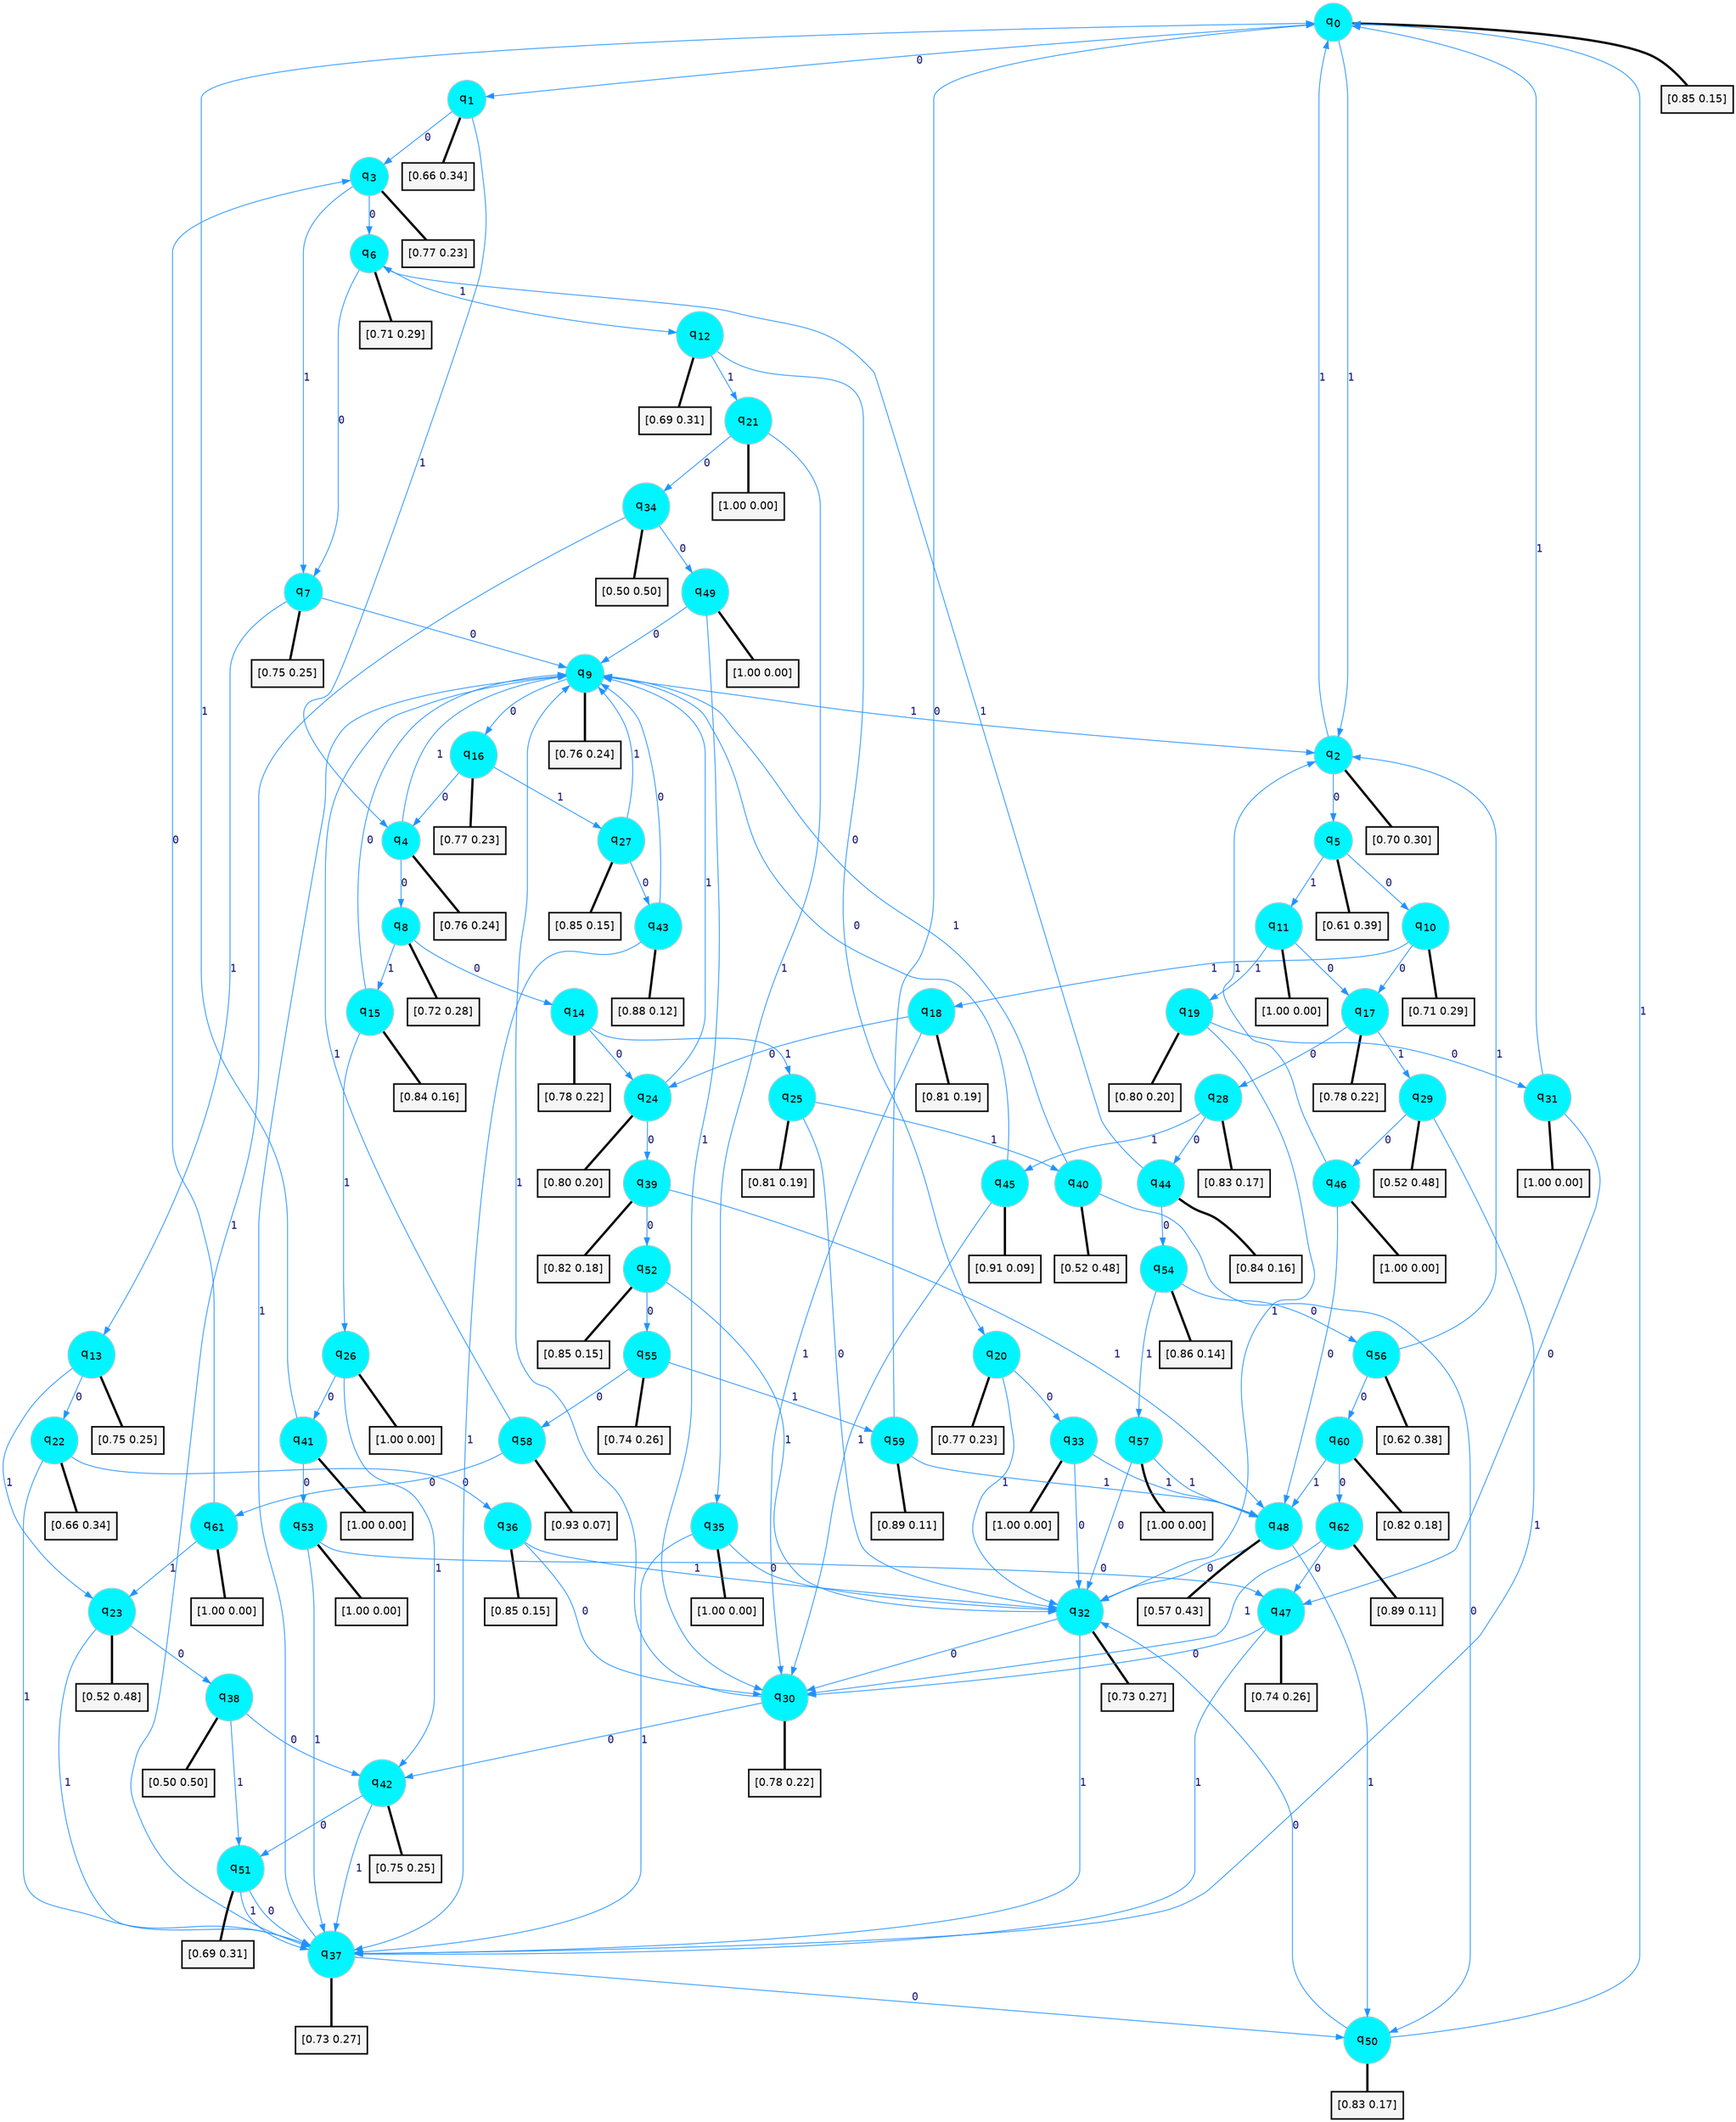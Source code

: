 digraph G {
graph [
bgcolor=transparent, dpi=300, rankdir=TD, size="40,25"];
node [
color=gray, fillcolor=turquoise1, fontcolor=black, fontname=Helvetica, fontsize=16, fontweight=bold, shape=circle, style=filled];
edge [
arrowsize=1, color=dodgerblue1, fontcolor=midnightblue, fontname=courier, fontweight=bold, penwidth=1, style=solid, weight=20];
0[label=<q<SUB>0</SUB>>];
1[label=<q<SUB>1</SUB>>];
2[label=<q<SUB>2</SUB>>];
3[label=<q<SUB>3</SUB>>];
4[label=<q<SUB>4</SUB>>];
5[label=<q<SUB>5</SUB>>];
6[label=<q<SUB>6</SUB>>];
7[label=<q<SUB>7</SUB>>];
8[label=<q<SUB>8</SUB>>];
9[label=<q<SUB>9</SUB>>];
10[label=<q<SUB>10</SUB>>];
11[label=<q<SUB>11</SUB>>];
12[label=<q<SUB>12</SUB>>];
13[label=<q<SUB>13</SUB>>];
14[label=<q<SUB>14</SUB>>];
15[label=<q<SUB>15</SUB>>];
16[label=<q<SUB>16</SUB>>];
17[label=<q<SUB>17</SUB>>];
18[label=<q<SUB>18</SUB>>];
19[label=<q<SUB>19</SUB>>];
20[label=<q<SUB>20</SUB>>];
21[label=<q<SUB>21</SUB>>];
22[label=<q<SUB>22</SUB>>];
23[label=<q<SUB>23</SUB>>];
24[label=<q<SUB>24</SUB>>];
25[label=<q<SUB>25</SUB>>];
26[label=<q<SUB>26</SUB>>];
27[label=<q<SUB>27</SUB>>];
28[label=<q<SUB>28</SUB>>];
29[label=<q<SUB>29</SUB>>];
30[label=<q<SUB>30</SUB>>];
31[label=<q<SUB>31</SUB>>];
32[label=<q<SUB>32</SUB>>];
33[label=<q<SUB>33</SUB>>];
34[label=<q<SUB>34</SUB>>];
35[label=<q<SUB>35</SUB>>];
36[label=<q<SUB>36</SUB>>];
37[label=<q<SUB>37</SUB>>];
38[label=<q<SUB>38</SUB>>];
39[label=<q<SUB>39</SUB>>];
40[label=<q<SUB>40</SUB>>];
41[label=<q<SUB>41</SUB>>];
42[label=<q<SUB>42</SUB>>];
43[label=<q<SUB>43</SUB>>];
44[label=<q<SUB>44</SUB>>];
45[label=<q<SUB>45</SUB>>];
46[label=<q<SUB>46</SUB>>];
47[label=<q<SUB>47</SUB>>];
48[label=<q<SUB>48</SUB>>];
49[label=<q<SUB>49</SUB>>];
50[label=<q<SUB>50</SUB>>];
51[label=<q<SUB>51</SUB>>];
52[label=<q<SUB>52</SUB>>];
53[label=<q<SUB>53</SUB>>];
54[label=<q<SUB>54</SUB>>];
55[label=<q<SUB>55</SUB>>];
56[label=<q<SUB>56</SUB>>];
57[label=<q<SUB>57</SUB>>];
58[label=<q<SUB>58</SUB>>];
59[label=<q<SUB>59</SUB>>];
60[label=<q<SUB>60</SUB>>];
61[label=<q<SUB>61</SUB>>];
62[label=<q<SUB>62</SUB>>];
63[label="[0.85 0.15]", shape=box,fontcolor=black, fontname=Helvetica, fontsize=14, penwidth=2, fillcolor=whitesmoke,color=black];
64[label="[0.66 0.34]", shape=box,fontcolor=black, fontname=Helvetica, fontsize=14, penwidth=2, fillcolor=whitesmoke,color=black];
65[label="[0.70 0.30]", shape=box,fontcolor=black, fontname=Helvetica, fontsize=14, penwidth=2, fillcolor=whitesmoke,color=black];
66[label="[0.77 0.23]", shape=box,fontcolor=black, fontname=Helvetica, fontsize=14, penwidth=2, fillcolor=whitesmoke,color=black];
67[label="[0.76 0.24]", shape=box,fontcolor=black, fontname=Helvetica, fontsize=14, penwidth=2, fillcolor=whitesmoke,color=black];
68[label="[0.61 0.39]", shape=box,fontcolor=black, fontname=Helvetica, fontsize=14, penwidth=2, fillcolor=whitesmoke,color=black];
69[label="[0.71 0.29]", shape=box,fontcolor=black, fontname=Helvetica, fontsize=14, penwidth=2, fillcolor=whitesmoke,color=black];
70[label="[0.75 0.25]", shape=box,fontcolor=black, fontname=Helvetica, fontsize=14, penwidth=2, fillcolor=whitesmoke,color=black];
71[label="[0.72 0.28]", shape=box,fontcolor=black, fontname=Helvetica, fontsize=14, penwidth=2, fillcolor=whitesmoke,color=black];
72[label="[0.76 0.24]", shape=box,fontcolor=black, fontname=Helvetica, fontsize=14, penwidth=2, fillcolor=whitesmoke,color=black];
73[label="[0.71 0.29]", shape=box,fontcolor=black, fontname=Helvetica, fontsize=14, penwidth=2, fillcolor=whitesmoke,color=black];
74[label="[1.00 0.00]", shape=box,fontcolor=black, fontname=Helvetica, fontsize=14, penwidth=2, fillcolor=whitesmoke,color=black];
75[label="[0.69 0.31]", shape=box,fontcolor=black, fontname=Helvetica, fontsize=14, penwidth=2, fillcolor=whitesmoke,color=black];
76[label="[0.75 0.25]", shape=box,fontcolor=black, fontname=Helvetica, fontsize=14, penwidth=2, fillcolor=whitesmoke,color=black];
77[label="[0.78 0.22]", shape=box,fontcolor=black, fontname=Helvetica, fontsize=14, penwidth=2, fillcolor=whitesmoke,color=black];
78[label="[0.84 0.16]", shape=box,fontcolor=black, fontname=Helvetica, fontsize=14, penwidth=2, fillcolor=whitesmoke,color=black];
79[label="[0.77 0.23]", shape=box,fontcolor=black, fontname=Helvetica, fontsize=14, penwidth=2, fillcolor=whitesmoke,color=black];
80[label="[0.78 0.22]", shape=box,fontcolor=black, fontname=Helvetica, fontsize=14, penwidth=2, fillcolor=whitesmoke,color=black];
81[label="[0.81 0.19]", shape=box,fontcolor=black, fontname=Helvetica, fontsize=14, penwidth=2, fillcolor=whitesmoke,color=black];
82[label="[0.80 0.20]", shape=box,fontcolor=black, fontname=Helvetica, fontsize=14, penwidth=2, fillcolor=whitesmoke,color=black];
83[label="[0.77 0.23]", shape=box,fontcolor=black, fontname=Helvetica, fontsize=14, penwidth=2, fillcolor=whitesmoke,color=black];
84[label="[1.00 0.00]", shape=box,fontcolor=black, fontname=Helvetica, fontsize=14, penwidth=2, fillcolor=whitesmoke,color=black];
85[label="[0.66 0.34]", shape=box,fontcolor=black, fontname=Helvetica, fontsize=14, penwidth=2, fillcolor=whitesmoke,color=black];
86[label="[0.52 0.48]", shape=box,fontcolor=black, fontname=Helvetica, fontsize=14, penwidth=2, fillcolor=whitesmoke,color=black];
87[label="[0.80 0.20]", shape=box,fontcolor=black, fontname=Helvetica, fontsize=14, penwidth=2, fillcolor=whitesmoke,color=black];
88[label="[0.81 0.19]", shape=box,fontcolor=black, fontname=Helvetica, fontsize=14, penwidth=2, fillcolor=whitesmoke,color=black];
89[label="[1.00 0.00]", shape=box,fontcolor=black, fontname=Helvetica, fontsize=14, penwidth=2, fillcolor=whitesmoke,color=black];
90[label="[0.85 0.15]", shape=box,fontcolor=black, fontname=Helvetica, fontsize=14, penwidth=2, fillcolor=whitesmoke,color=black];
91[label="[0.83 0.17]", shape=box,fontcolor=black, fontname=Helvetica, fontsize=14, penwidth=2, fillcolor=whitesmoke,color=black];
92[label="[0.52 0.48]", shape=box,fontcolor=black, fontname=Helvetica, fontsize=14, penwidth=2, fillcolor=whitesmoke,color=black];
93[label="[0.78 0.22]", shape=box,fontcolor=black, fontname=Helvetica, fontsize=14, penwidth=2, fillcolor=whitesmoke,color=black];
94[label="[1.00 0.00]", shape=box,fontcolor=black, fontname=Helvetica, fontsize=14, penwidth=2, fillcolor=whitesmoke,color=black];
95[label="[0.73 0.27]", shape=box,fontcolor=black, fontname=Helvetica, fontsize=14, penwidth=2, fillcolor=whitesmoke,color=black];
96[label="[1.00 0.00]", shape=box,fontcolor=black, fontname=Helvetica, fontsize=14, penwidth=2, fillcolor=whitesmoke,color=black];
97[label="[0.50 0.50]", shape=box,fontcolor=black, fontname=Helvetica, fontsize=14, penwidth=2, fillcolor=whitesmoke,color=black];
98[label="[1.00 0.00]", shape=box,fontcolor=black, fontname=Helvetica, fontsize=14, penwidth=2, fillcolor=whitesmoke,color=black];
99[label="[0.85 0.15]", shape=box,fontcolor=black, fontname=Helvetica, fontsize=14, penwidth=2, fillcolor=whitesmoke,color=black];
100[label="[0.73 0.27]", shape=box,fontcolor=black, fontname=Helvetica, fontsize=14, penwidth=2, fillcolor=whitesmoke,color=black];
101[label="[0.50 0.50]", shape=box,fontcolor=black, fontname=Helvetica, fontsize=14, penwidth=2, fillcolor=whitesmoke,color=black];
102[label="[0.82 0.18]", shape=box,fontcolor=black, fontname=Helvetica, fontsize=14, penwidth=2, fillcolor=whitesmoke,color=black];
103[label="[0.52 0.48]", shape=box,fontcolor=black, fontname=Helvetica, fontsize=14, penwidth=2, fillcolor=whitesmoke,color=black];
104[label="[1.00 0.00]", shape=box,fontcolor=black, fontname=Helvetica, fontsize=14, penwidth=2, fillcolor=whitesmoke,color=black];
105[label="[0.75 0.25]", shape=box,fontcolor=black, fontname=Helvetica, fontsize=14, penwidth=2, fillcolor=whitesmoke,color=black];
106[label="[0.88 0.12]", shape=box,fontcolor=black, fontname=Helvetica, fontsize=14, penwidth=2, fillcolor=whitesmoke,color=black];
107[label="[0.84 0.16]", shape=box,fontcolor=black, fontname=Helvetica, fontsize=14, penwidth=2, fillcolor=whitesmoke,color=black];
108[label="[0.91 0.09]", shape=box,fontcolor=black, fontname=Helvetica, fontsize=14, penwidth=2, fillcolor=whitesmoke,color=black];
109[label="[1.00 0.00]", shape=box,fontcolor=black, fontname=Helvetica, fontsize=14, penwidth=2, fillcolor=whitesmoke,color=black];
110[label="[0.74 0.26]", shape=box,fontcolor=black, fontname=Helvetica, fontsize=14, penwidth=2, fillcolor=whitesmoke,color=black];
111[label="[0.57 0.43]", shape=box,fontcolor=black, fontname=Helvetica, fontsize=14, penwidth=2, fillcolor=whitesmoke,color=black];
112[label="[1.00 0.00]", shape=box,fontcolor=black, fontname=Helvetica, fontsize=14, penwidth=2, fillcolor=whitesmoke,color=black];
113[label="[0.83 0.17]", shape=box,fontcolor=black, fontname=Helvetica, fontsize=14, penwidth=2, fillcolor=whitesmoke,color=black];
114[label="[0.69 0.31]", shape=box,fontcolor=black, fontname=Helvetica, fontsize=14, penwidth=2, fillcolor=whitesmoke,color=black];
115[label="[0.85 0.15]", shape=box,fontcolor=black, fontname=Helvetica, fontsize=14, penwidth=2, fillcolor=whitesmoke,color=black];
116[label="[1.00 0.00]", shape=box,fontcolor=black, fontname=Helvetica, fontsize=14, penwidth=2, fillcolor=whitesmoke,color=black];
117[label="[0.86 0.14]", shape=box,fontcolor=black, fontname=Helvetica, fontsize=14, penwidth=2, fillcolor=whitesmoke,color=black];
118[label="[0.74 0.26]", shape=box,fontcolor=black, fontname=Helvetica, fontsize=14, penwidth=2, fillcolor=whitesmoke,color=black];
119[label="[0.62 0.38]", shape=box,fontcolor=black, fontname=Helvetica, fontsize=14, penwidth=2, fillcolor=whitesmoke,color=black];
120[label="[1.00 0.00]", shape=box,fontcolor=black, fontname=Helvetica, fontsize=14, penwidth=2, fillcolor=whitesmoke,color=black];
121[label="[0.93 0.07]", shape=box,fontcolor=black, fontname=Helvetica, fontsize=14, penwidth=2, fillcolor=whitesmoke,color=black];
122[label="[0.89 0.11]", shape=box,fontcolor=black, fontname=Helvetica, fontsize=14, penwidth=2, fillcolor=whitesmoke,color=black];
123[label="[0.82 0.18]", shape=box,fontcolor=black, fontname=Helvetica, fontsize=14, penwidth=2, fillcolor=whitesmoke,color=black];
124[label="[1.00 0.00]", shape=box,fontcolor=black, fontname=Helvetica, fontsize=14, penwidth=2, fillcolor=whitesmoke,color=black];
125[label="[0.89 0.11]", shape=box,fontcolor=black, fontname=Helvetica, fontsize=14, penwidth=2, fillcolor=whitesmoke,color=black];
0->1 [label=0];
0->2 [label=1];
0->63 [arrowhead=none, penwidth=3,color=black];
1->3 [label=0];
1->4 [label=1];
1->64 [arrowhead=none, penwidth=3,color=black];
2->5 [label=0];
2->0 [label=1];
2->65 [arrowhead=none, penwidth=3,color=black];
3->6 [label=0];
3->7 [label=1];
3->66 [arrowhead=none, penwidth=3,color=black];
4->8 [label=0];
4->9 [label=1];
4->67 [arrowhead=none, penwidth=3,color=black];
5->10 [label=0];
5->11 [label=1];
5->68 [arrowhead=none, penwidth=3,color=black];
6->7 [label=0];
6->12 [label=1];
6->69 [arrowhead=none, penwidth=3,color=black];
7->9 [label=0];
7->13 [label=1];
7->70 [arrowhead=none, penwidth=3,color=black];
8->14 [label=0];
8->15 [label=1];
8->71 [arrowhead=none, penwidth=3,color=black];
9->16 [label=0];
9->2 [label=1];
9->72 [arrowhead=none, penwidth=3,color=black];
10->17 [label=0];
10->18 [label=1];
10->73 [arrowhead=none, penwidth=3,color=black];
11->17 [label=0];
11->19 [label=1];
11->74 [arrowhead=none, penwidth=3,color=black];
12->20 [label=0];
12->21 [label=1];
12->75 [arrowhead=none, penwidth=3,color=black];
13->22 [label=0];
13->23 [label=1];
13->76 [arrowhead=none, penwidth=3,color=black];
14->24 [label=0];
14->25 [label=1];
14->77 [arrowhead=none, penwidth=3,color=black];
15->9 [label=0];
15->26 [label=1];
15->78 [arrowhead=none, penwidth=3,color=black];
16->4 [label=0];
16->27 [label=1];
16->79 [arrowhead=none, penwidth=3,color=black];
17->28 [label=0];
17->29 [label=1];
17->80 [arrowhead=none, penwidth=3,color=black];
18->24 [label=0];
18->30 [label=1];
18->81 [arrowhead=none, penwidth=3,color=black];
19->31 [label=0];
19->32 [label=1];
19->82 [arrowhead=none, penwidth=3,color=black];
20->33 [label=0];
20->32 [label=1];
20->83 [arrowhead=none, penwidth=3,color=black];
21->34 [label=0];
21->35 [label=1];
21->84 [arrowhead=none, penwidth=3,color=black];
22->36 [label=0];
22->37 [label=1];
22->85 [arrowhead=none, penwidth=3,color=black];
23->38 [label=0];
23->37 [label=1];
23->86 [arrowhead=none, penwidth=3,color=black];
24->39 [label=0];
24->9 [label=1];
24->87 [arrowhead=none, penwidth=3,color=black];
25->32 [label=0];
25->40 [label=1];
25->88 [arrowhead=none, penwidth=3,color=black];
26->41 [label=0];
26->42 [label=1];
26->89 [arrowhead=none, penwidth=3,color=black];
27->43 [label=0];
27->9 [label=1];
27->90 [arrowhead=none, penwidth=3,color=black];
28->44 [label=0];
28->45 [label=1];
28->91 [arrowhead=none, penwidth=3,color=black];
29->46 [label=0];
29->37 [label=1];
29->92 [arrowhead=none, penwidth=3,color=black];
30->42 [label=0];
30->9 [label=1];
30->93 [arrowhead=none, penwidth=3,color=black];
31->47 [label=0];
31->0 [label=1];
31->94 [arrowhead=none, penwidth=3,color=black];
32->30 [label=0];
32->37 [label=1];
32->95 [arrowhead=none, penwidth=3,color=black];
33->32 [label=0];
33->48 [label=1];
33->96 [arrowhead=none, penwidth=3,color=black];
34->49 [label=0];
34->37 [label=1];
34->97 [arrowhead=none, penwidth=3,color=black];
35->32 [label=0];
35->37 [label=1];
35->98 [arrowhead=none, penwidth=3,color=black];
36->30 [label=0];
36->32 [label=1];
36->99 [arrowhead=none, penwidth=3,color=black];
37->50 [label=0];
37->9 [label=1];
37->100 [arrowhead=none, penwidth=3,color=black];
38->42 [label=0];
38->51 [label=1];
38->101 [arrowhead=none, penwidth=3,color=black];
39->52 [label=0];
39->48 [label=1];
39->102 [arrowhead=none, penwidth=3,color=black];
40->50 [label=0];
40->9 [label=1];
40->103 [arrowhead=none, penwidth=3,color=black];
41->53 [label=0];
41->0 [label=1];
41->104 [arrowhead=none, penwidth=3,color=black];
42->51 [label=0];
42->37 [label=1];
42->105 [arrowhead=none, penwidth=3,color=black];
43->9 [label=0];
43->37 [label=1];
43->106 [arrowhead=none, penwidth=3,color=black];
44->54 [label=0];
44->6 [label=1];
44->107 [arrowhead=none, penwidth=3,color=black];
45->9 [label=0];
45->30 [label=1];
45->108 [arrowhead=none, penwidth=3,color=black];
46->48 [label=0];
46->2 [label=1];
46->109 [arrowhead=none, penwidth=3,color=black];
47->30 [label=0];
47->37 [label=1];
47->110 [arrowhead=none, penwidth=3,color=black];
48->32 [label=0];
48->50 [label=1];
48->111 [arrowhead=none, penwidth=3,color=black];
49->9 [label=0];
49->30 [label=1];
49->112 [arrowhead=none, penwidth=3,color=black];
50->32 [label=0];
50->0 [label=1];
50->113 [arrowhead=none, penwidth=3,color=black];
51->37 [label=0];
51->37 [label=1];
51->114 [arrowhead=none, penwidth=3,color=black];
52->55 [label=0];
52->32 [label=1];
52->115 [arrowhead=none, penwidth=3,color=black];
53->47 [label=0];
53->37 [label=1];
53->116 [arrowhead=none, penwidth=3,color=black];
54->56 [label=0];
54->57 [label=1];
54->117 [arrowhead=none, penwidth=3,color=black];
55->58 [label=0];
55->59 [label=1];
55->118 [arrowhead=none, penwidth=3,color=black];
56->60 [label=0];
56->2 [label=1];
56->119 [arrowhead=none, penwidth=3,color=black];
57->32 [label=0];
57->48 [label=1];
57->120 [arrowhead=none, penwidth=3,color=black];
58->61 [label=0];
58->9 [label=1];
58->121 [arrowhead=none, penwidth=3,color=black];
59->0 [label=0];
59->48 [label=1];
59->122 [arrowhead=none, penwidth=3,color=black];
60->62 [label=0];
60->48 [label=1];
60->123 [arrowhead=none, penwidth=3,color=black];
61->3 [label=0];
61->23 [label=1];
61->124 [arrowhead=none, penwidth=3,color=black];
62->47 [label=0];
62->30 [label=1];
62->125 [arrowhead=none, penwidth=3,color=black];
}
